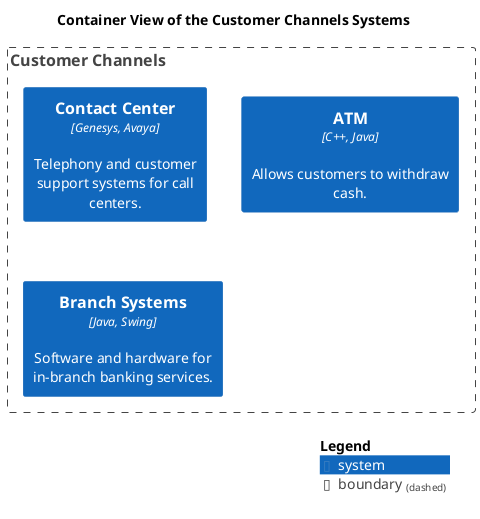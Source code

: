 @startuml container-view
!include <C4/C4_Container.puml>
!include <awslib14/AWSCommon>
!include <awslib14/AWSC4Integration>
!include <azure/AzureCommon>
!include <azure/AzureC4Integration>
!include <tupadr3/common>


LAYOUT_TOP_DOWN()




title Container View of the Customer Channels Systems
Boundary(mybank_customerChannels_contextBoundary, "Customer Channels") {
  System(mybank_customerChannels_contactCenterSystem, "Contact Center", $descr="Telephony and customer support systems for call centers.", $type="Genesys, Avaya")
  System(mybank_customerChannels_atm, "ATM", $descr="Allows customers to withdraw cash.", $type="C++, Java")
  System(mybank_customerChannels_branchSystems, "Branch Systems", $descr="Software and hardware for in-branch banking services.", $type="Java, Swing")
}
SHOW_LEGEND()
@enduml
